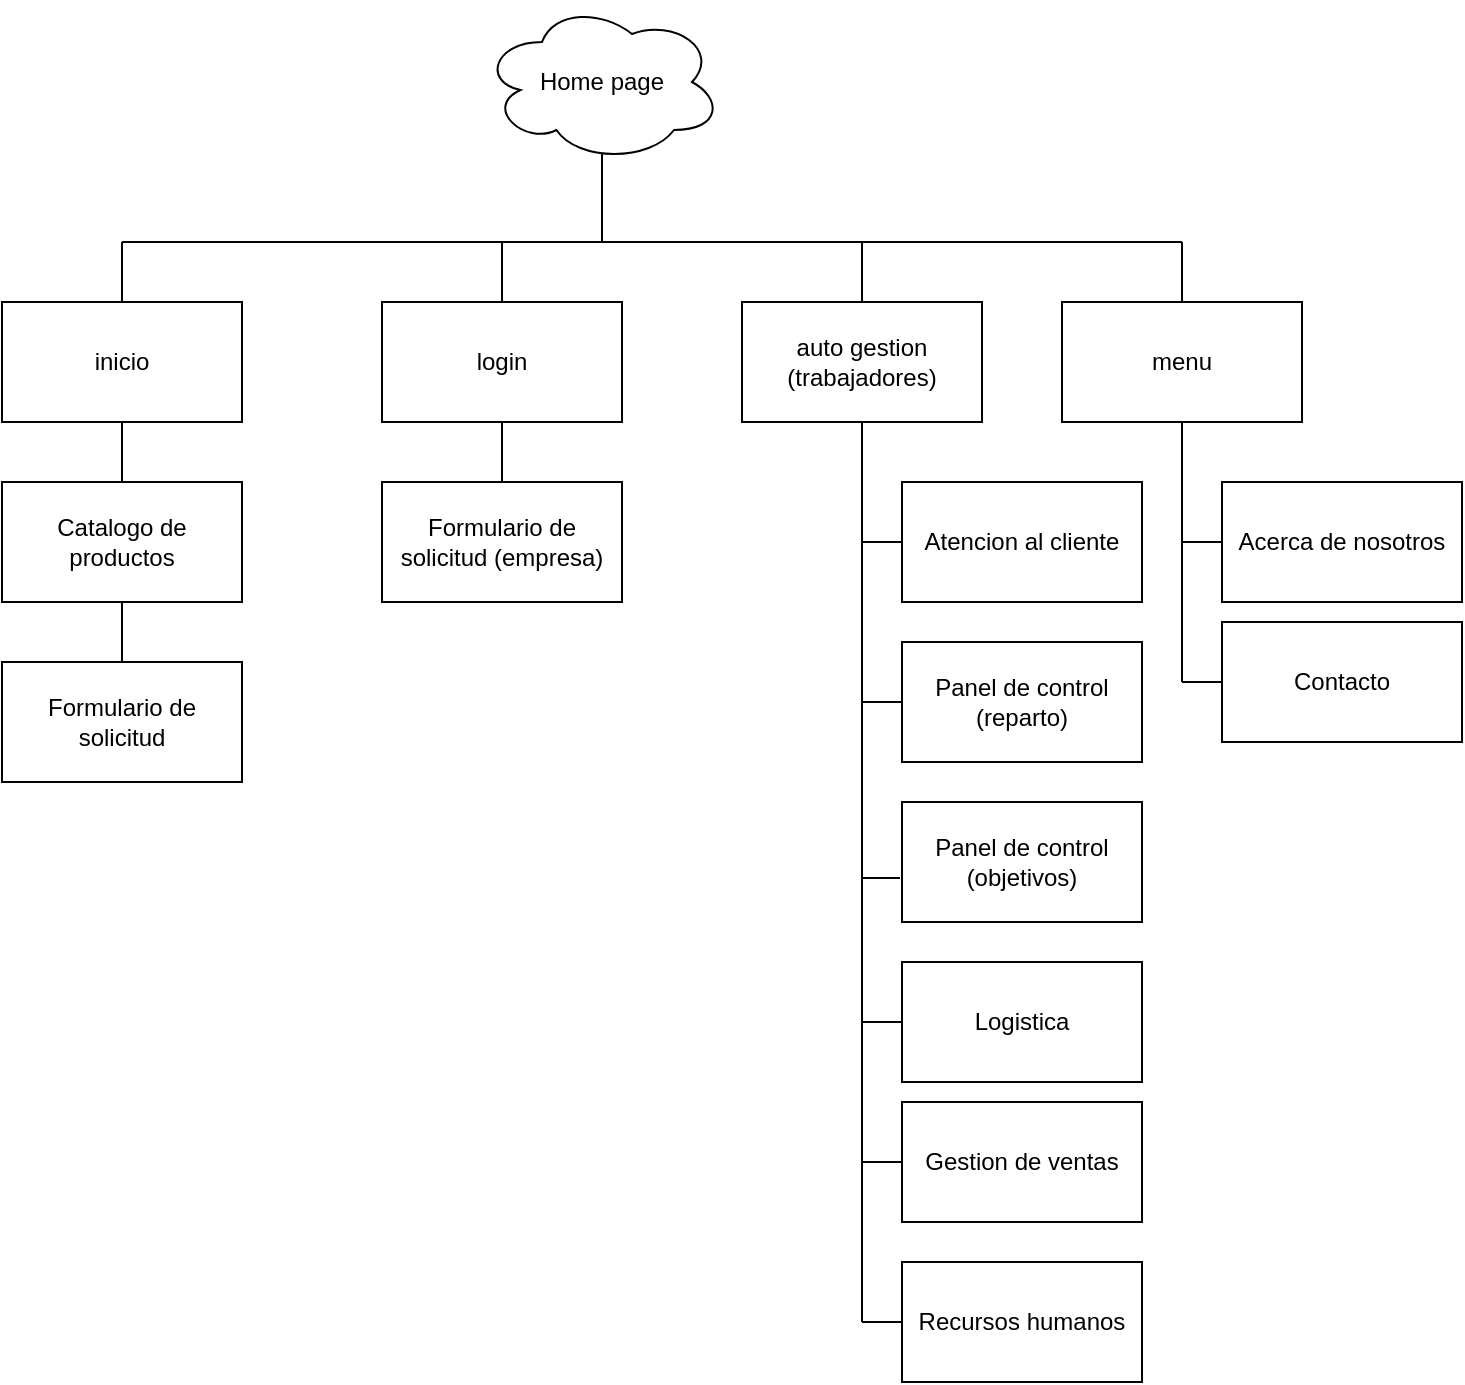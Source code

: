 <mxfile version="20.0.4" type="device"><diagram id="m84dTM1nrR7wFRyxa9dD" name="Page-1"><mxGraphModel dx="862" dy="476" grid="1" gridSize="10" guides="1" tooltips="1" connect="1" arrows="1" fold="1" page="1" pageScale="1" pageWidth="850" pageHeight="1100" math="0" shadow="0"><root><mxCell id="0"/><mxCell id="1" parent="0"/><mxCell id="LlOl_TfqFmoeW7H_AKWj-3" value="&lt;div&gt;auto gestion&lt;/div&gt;&lt;div&gt;(trabajadores)&lt;/div&gt;" style="rounded=0;whiteSpace=wrap;html=1;" vertex="1" parent="1"><mxGeometry x="470" y="320" width="120" height="60" as="geometry"/></mxCell><mxCell id="LlOl_TfqFmoeW7H_AKWj-5" value="" style="endArrow=none;html=1;rounded=0;" edge="1" parent="1"><mxGeometry width="50" height="50" relative="1" as="geometry"><mxPoint x="350" y="320" as="sourcePoint"/><mxPoint x="350" y="290" as="targetPoint"/></mxGeometry></mxCell><mxCell id="LlOl_TfqFmoeW7H_AKWj-8" value="login " style="rounded=0;whiteSpace=wrap;html=1;" vertex="1" parent="1"><mxGeometry x="290" y="320" width="120" height="60" as="geometry"/></mxCell><mxCell id="LlOl_TfqFmoeW7H_AKWj-9" value="" style="endArrow=none;html=1;rounded=0;" edge="1" parent="1" source="LlOl_TfqFmoeW7H_AKWj-3"><mxGeometry width="50" height="50" relative="1" as="geometry"><mxPoint x="400" y="430" as="sourcePoint"/><mxPoint x="530" y="290" as="targetPoint"/></mxGeometry></mxCell><mxCell id="LlOl_TfqFmoeW7H_AKWj-10" value="inicio" style="rounded=0;whiteSpace=wrap;html=1;" vertex="1" parent="1"><mxGeometry x="100" y="320" width="120" height="60" as="geometry"/></mxCell><mxCell id="LlOl_TfqFmoeW7H_AKWj-11" value="menu" style="rounded=0;whiteSpace=wrap;html=1;" vertex="1" parent="1"><mxGeometry x="630" y="320" width="120" height="60" as="geometry"/></mxCell><mxCell id="LlOl_TfqFmoeW7H_AKWj-12" value="" style="endArrow=none;html=1;rounded=0;exitX=0.5;exitY=0;exitDx=0;exitDy=0;" edge="1" parent="1" source="LlOl_TfqFmoeW7H_AKWj-11"><mxGeometry width="50" height="50" relative="1" as="geometry"><mxPoint x="400" y="430" as="sourcePoint"/><mxPoint x="690" y="290" as="targetPoint"/></mxGeometry></mxCell><mxCell id="LlOl_TfqFmoeW7H_AKWj-14" value="Contacto" style="rounded=0;whiteSpace=wrap;html=1;" vertex="1" parent="1"><mxGeometry x="710" y="480" width="120" height="60" as="geometry"/></mxCell><mxCell id="LlOl_TfqFmoeW7H_AKWj-16" value="" style="endArrow=none;html=1;rounded=0;exitX=0.5;exitY=0;exitDx=0;exitDy=0;" edge="1" parent="1" source="LlOl_TfqFmoeW7H_AKWj-10"><mxGeometry width="50" height="50" relative="1" as="geometry"><mxPoint x="400" y="520" as="sourcePoint"/><mxPoint x="160" y="290" as="targetPoint"/></mxGeometry></mxCell><mxCell id="LlOl_TfqFmoeW7H_AKWj-18" value="" style="endArrow=none;html=1;rounded=0;entryX=0.5;entryY=1;entryDx=0;entryDy=0;" edge="1" parent="1" target="LlOl_TfqFmoeW7H_AKWj-11"><mxGeometry width="50" height="50" relative="1" as="geometry"><mxPoint x="690" y="510" as="sourcePoint"/><mxPoint x="450" y="470" as="targetPoint"/></mxGeometry></mxCell><mxCell id="LlOl_TfqFmoeW7H_AKWj-20" value="" style="endArrow=none;html=1;rounded=0;entryX=0;entryY=0.5;entryDx=0;entryDy=0;" edge="1" parent="1" target="LlOl_TfqFmoeW7H_AKWj-14"><mxGeometry width="50" height="50" relative="1" as="geometry"><mxPoint x="690" y="510" as="sourcePoint"/><mxPoint x="640" y="490" as="targetPoint"/></mxGeometry></mxCell><mxCell id="LlOl_TfqFmoeW7H_AKWj-21" value="" style="endArrow=none;html=1;rounded=0;entryX=0;entryY=0.5;entryDx=0;entryDy=0;" edge="1" parent="1"><mxGeometry width="50" height="50" relative="1" as="geometry"><mxPoint x="690" y="440" as="sourcePoint"/><mxPoint x="710" y="440" as="targetPoint"/></mxGeometry></mxCell><mxCell id="LlOl_TfqFmoeW7H_AKWj-23" value="Acerca de nosotros" style="rounded=0;whiteSpace=wrap;html=1;fontFamily=Helvetica;" vertex="1" parent="1"><mxGeometry x="710" y="410" width="120" height="60" as="geometry"/></mxCell><mxCell id="LlOl_TfqFmoeW7H_AKWj-29" value="" style="endArrow=none;html=1;rounded=0;fontFamily=Helvetica;entryX=0.5;entryY=1;entryDx=0;entryDy=0;" edge="1" parent="1" target="LlOl_TfqFmoeW7H_AKWj-3"><mxGeometry width="50" height="50" relative="1" as="geometry"><mxPoint x="530" y="830" as="sourcePoint"/><mxPoint x="430" y="380" as="targetPoint"/></mxGeometry></mxCell><mxCell id="LlOl_TfqFmoeW7H_AKWj-30" value="Catalogo de productos" style="rounded=0;whiteSpace=wrap;html=1;fontFamily=Helvetica;" vertex="1" parent="1"><mxGeometry x="100" y="410" width="120" height="60" as="geometry"/></mxCell><mxCell id="LlOl_TfqFmoeW7H_AKWj-31" value="" style="endArrow=none;html=1;rounded=0;fontFamily=Helvetica;entryX=0.5;entryY=1;entryDx=0;entryDy=0;exitX=0.5;exitY=0;exitDx=0;exitDy=0;" edge="1" parent="1" source="LlOl_TfqFmoeW7H_AKWj-30" target="LlOl_TfqFmoeW7H_AKWj-10"><mxGeometry width="50" height="50" relative="1" as="geometry"><mxPoint x="380" y="490" as="sourcePoint"/><mxPoint x="430" y="440" as="targetPoint"/></mxGeometry></mxCell><mxCell id="LlOl_TfqFmoeW7H_AKWj-32" value="Panel de control (reparto)" style="rounded=0;whiteSpace=wrap;html=1;fontFamily=Helvetica;" vertex="1" parent="1"><mxGeometry x="550" y="490" width="120" height="60" as="geometry"/></mxCell><mxCell id="LlOl_TfqFmoeW7H_AKWj-33" value="Panel de control (objetivos)" style="rounded=0;whiteSpace=wrap;html=1;fontFamily=Helvetica;" vertex="1" parent="1"><mxGeometry x="550" y="570" width="120" height="60" as="geometry"/></mxCell><mxCell id="LlOl_TfqFmoeW7H_AKWj-34" value="" style="endArrow=none;html=1;rounded=0;fontFamily=Helvetica;" edge="1" parent="1"><mxGeometry width="50" height="50" relative="1" as="geometry"><mxPoint x="530" y="440" as="sourcePoint"/><mxPoint x="550" y="440" as="targetPoint"/><Array as="points"/></mxGeometry></mxCell><mxCell id="LlOl_TfqFmoeW7H_AKWj-35" value="" style="endArrow=none;html=1;rounded=0;fontFamily=Helvetica;entryX=0;entryY=0.5;entryDx=0;entryDy=0;" edge="1" parent="1" target="LlOl_TfqFmoeW7H_AKWj-32"><mxGeometry width="50" height="50" relative="1" as="geometry"><mxPoint x="530" y="520" as="sourcePoint"/><mxPoint x="430" y="410" as="targetPoint"/></mxGeometry></mxCell><mxCell id="LlOl_TfqFmoeW7H_AKWj-36" value="" style="endArrow=none;html=1;rounded=0;fontFamily=Helvetica;entryX=0.5;entryY=1;entryDx=0;entryDy=0;" edge="1" parent="1"><mxGeometry width="50" height="50" relative="1" as="geometry"><mxPoint x="400" y="290" as="sourcePoint"/><mxPoint x="400" y="240" as="targetPoint"/></mxGeometry></mxCell><mxCell id="LlOl_TfqFmoeW7H_AKWj-37" value="" style="endArrow=none;html=1;rounded=0;fontFamily=Helvetica;entryX=-0.008;entryY=0.633;entryDx=0;entryDy=0;entryPerimeter=0;" edge="1" parent="1" target="LlOl_TfqFmoeW7H_AKWj-33"><mxGeometry width="50" height="50" relative="1" as="geometry"><mxPoint x="530" y="608" as="sourcePoint"/><mxPoint x="430" y="410" as="targetPoint"/></mxGeometry></mxCell><mxCell id="LlOl_TfqFmoeW7H_AKWj-38" value="Formulario de solicitud" style="rounded=0;whiteSpace=wrap;html=1;fontFamily=Helvetica;" vertex="1" parent="1"><mxGeometry x="100" y="500" width="120" height="60" as="geometry"/></mxCell><mxCell id="LlOl_TfqFmoeW7H_AKWj-39" value="" style="endArrow=none;html=1;rounded=0;fontFamily=Helvetica;entryX=0.5;entryY=1;entryDx=0;entryDy=0;exitX=0.5;exitY=0;exitDx=0;exitDy=0;" edge="1" parent="1" source="LlOl_TfqFmoeW7H_AKWj-38" target="LlOl_TfqFmoeW7H_AKWj-30"><mxGeometry width="50" height="50" relative="1" as="geometry"><mxPoint x="380" y="460" as="sourcePoint"/><mxPoint x="430" y="410" as="targetPoint"/></mxGeometry></mxCell><mxCell id="LlOl_TfqFmoeW7H_AKWj-40" value="Formulario de solicitud (empresa)" style="rounded=0;whiteSpace=wrap;html=1;fontFamily=Helvetica;" vertex="1" parent="1"><mxGeometry x="290" y="410" width="120" height="60" as="geometry"/></mxCell><mxCell id="LlOl_TfqFmoeW7H_AKWj-41" value="" style="endArrow=none;html=1;rounded=0;fontFamily=Helvetica;entryX=0.5;entryY=1;entryDx=0;entryDy=0;exitX=0.5;exitY=0;exitDx=0;exitDy=0;" edge="1" parent="1" source="LlOl_TfqFmoeW7H_AKWj-40" target="LlOl_TfqFmoeW7H_AKWj-8"><mxGeometry width="50" height="50" relative="1" as="geometry"><mxPoint x="350" y="400" as="sourcePoint"/><mxPoint x="430" y="410" as="targetPoint"/></mxGeometry></mxCell><mxCell id="LlOl_TfqFmoeW7H_AKWj-42" value="Gestion de ventas" style="rounded=0;whiteSpace=wrap;html=1;fontFamily=Helvetica;" vertex="1" parent="1"><mxGeometry x="550" y="720" width="120" height="60" as="geometry"/></mxCell><mxCell id="LlOl_TfqFmoeW7H_AKWj-47" value="" style="endArrow=none;html=1;rounded=0;fontFamily=Helvetica;entryX=0;entryY=0.5;entryDx=0;entryDy=0;" edge="1" parent="1"><mxGeometry width="50" height="50" relative="1" as="geometry"><mxPoint x="530" y="830" as="sourcePoint"/><mxPoint x="550" y="830" as="targetPoint"/></mxGeometry></mxCell><mxCell id="LlOl_TfqFmoeW7H_AKWj-48" value="" style="endArrow=none;html=1;rounded=0;fontFamily=Helvetica;entryX=0;entryY=0.5;entryDx=0;entryDy=0;" edge="1" parent="1" target="LlOl_TfqFmoeW7H_AKWj-42"><mxGeometry width="50" height="50" relative="1" as="geometry"><mxPoint x="530" y="750" as="sourcePoint"/><mxPoint x="430" y="710" as="targetPoint"/></mxGeometry></mxCell><mxCell id="LlOl_TfqFmoeW7H_AKWj-49" value="" style="endArrow=none;html=1;rounded=0;fontFamily=Helvetica;entryX=0;entryY=0.5;entryDx=0;entryDy=0;" edge="1" parent="1"><mxGeometry width="50" height="50" relative="1" as="geometry"><mxPoint x="530" y="680" as="sourcePoint"/><mxPoint x="550" y="680" as="targetPoint"/></mxGeometry></mxCell><mxCell id="LlOl_TfqFmoeW7H_AKWj-51" value="Home page" style="ellipse;shape=cloud;whiteSpace=wrap;html=1;fontFamily=Helvetica;" vertex="1" parent="1"><mxGeometry x="340" y="170" width="120" height="80" as="geometry"/></mxCell><mxCell id="LlOl_TfqFmoeW7H_AKWj-52" value="" style="endArrow=none;html=1;rounded=0;fontFamily=Helvetica;" edge="1" parent="1"><mxGeometry width="50" height="50" relative="1" as="geometry"><mxPoint x="690" y="290" as="sourcePoint"/><mxPoint x="160" y="290" as="targetPoint"/></mxGeometry></mxCell><mxCell id="LlOl_TfqFmoeW7H_AKWj-53" value="Recursos humanos" style="rounded=0;whiteSpace=wrap;html=1;fontFamily=Helvetica;" vertex="1" parent="1"><mxGeometry x="550" y="800" width="120" height="60" as="geometry"/></mxCell><mxCell id="LlOl_TfqFmoeW7H_AKWj-54" value="Atencion al cliente " style="rounded=0;whiteSpace=wrap;html=1;fontFamily=Helvetica;" vertex="1" parent="1"><mxGeometry x="550" y="410" width="120" height="60" as="geometry"/></mxCell><mxCell id="LlOl_TfqFmoeW7H_AKWj-56" value="Logistica" style="rounded=0;whiteSpace=wrap;html=1;fontFamily=Helvetica;" vertex="1" parent="1"><mxGeometry x="550" y="650" width="120" height="60" as="geometry"/></mxCell></root></mxGraphModel></diagram></mxfile>
